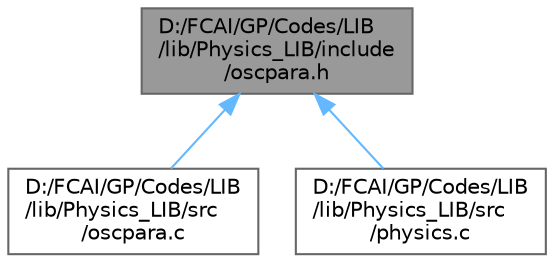 digraph "D:/FCAI/GP/Codes/LIB/lib/Physics_LIB/include/oscpara.h"
{
 // LATEX_PDF_SIZE
  bgcolor="transparent";
  edge [fontname=Helvetica,fontsize=10,labelfontname=Helvetica,labelfontsize=10];
  node [fontname=Helvetica,fontsize=10,shape=box,height=0.2,width=0.4];
  Node1 [id="Node000001",label="D:/FCAI/GP/Codes/LIB\l/lib/Physics_LIB/include\l/oscpara.h",height=0.2,width=0.4,color="gray40", fillcolor="grey60", style="filled", fontcolor="black",tooltip="This file contains the implementation of the parallel versions of the oscillation simulation in 1D an..."];
  Node1 -> Node2 [id="edge1_Node000001_Node000002",dir="back",color="steelblue1",style="solid",tooltip=" "];
  Node2 [id="Node000002",label="D:/FCAI/GP/Codes/LIB\l/lib/Physics_LIB/src\l/oscpara.c",height=0.2,width=0.4,color="grey40", fillcolor="white", style="filled",URL="$oscpara_8c.html",tooltip="This file contains the implementation of the parallel versions of the oscillation simulation in 1D an..."];
  Node1 -> Node3 [id="edge2_Node000001_Node000003",dir="back",color="steelblue1",style="solid",tooltip=" "];
  Node3 [id="Node000003",label="D:/FCAI/GP/Codes/LIB\l/lib/Physics_LIB/src\l/physics.c",height=0.2,width=0.4,color="grey40", fillcolor="white", style="filled",URL="$physics_8c.html",tooltip="This file contains collection of all simulations calls."];
}
